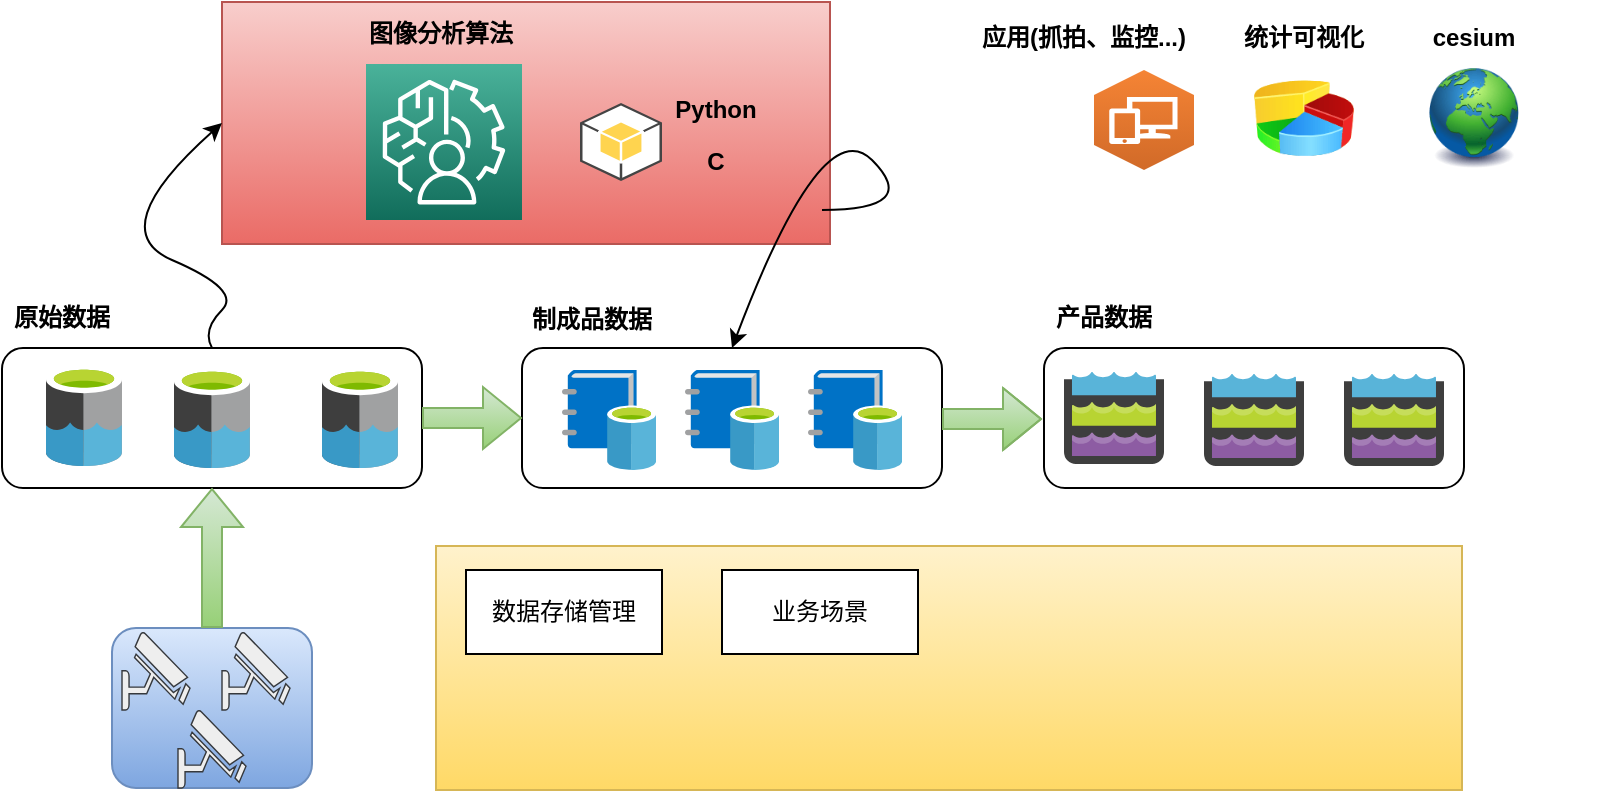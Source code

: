 <mxfile version="16.5.6" type="github">
  <diagram id="GWXwdRzhADtxgMUi1JtR" name="Page-1">
    <mxGraphModel dx="1038" dy="515" grid="1" gridSize="10" guides="1" tooltips="1" connect="1" arrows="1" fold="1" page="1" pageScale="1" pageWidth="827" pageHeight="1169" math="0" shadow="0">
      <root>
        <mxCell id="0" />
        <mxCell id="1" parent="0" />
        <mxCell id="_r5EK1MU1sbvii6KuYAE-59" value="" style="rounded=0;whiteSpace=wrap;html=1;fillColor=#f8cecc;gradientColor=#ea6b66;strokeColor=#b85450;" vertex="1" parent="1">
          <mxGeometry x="130" y="46" width="304" height="121" as="geometry" />
        </mxCell>
        <mxCell id="_r5EK1MU1sbvii6KuYAE-47" value="" style="rounded=1;whiteSpace=wrap;html=1;fillColor=#dae8fc;gradientColor=#7ea6e0;strokeColor=#6c8ebf;" vertex="1" parent="1">
          <mxGeometry x="75" y="359" width="100" height="80" as="geometry" />
        </mxCell>
        <mxCell id="_r5EK1MU1sbvii6KuYAE-3" value="" style="rounded=1;whiteSpace=wrap;html=1;" vertex="1" parent="1">
          <mxGeometry x="20" y="219" width="210" height="70" as="geometry" />
        </mxCell>
        <mxCell id="_r5EK1MU1sbvii6KuYAE-9" value="" style="rounded=1;whiteSpace=wrap;html=1;" vertex="1" parent="1">
          <mxGeometry x="280" y="219" width="210" height="70" as="geometry" />
        </mxCell>
        <mxCell id="_r5EK1MU1sbvii6KuYAE-13" value="" style="verticalAlign=top;verticalLabelPosition=bottom;labelPosition=center;align=center;html=1;outlineConnect=0;gradientDirection=north;strokeWidth=2;shape=mxgraph.networks.security_camera;fillColor=#eeeeee;strokeColor=#36393d;" vertex="1" parent="1">
          <mxGeometry x="80" y="361" width="34" height="39" as="geometry" />
        </mxCell>
        <mxCell id="_r5EK1MU1sbvii6KuYAE-16" value="原始数据" style="text;html=1;strokeColor=none;fillColor=none;align=center;verticalAlign=middle;whiteSpace=wrap;rounded=0;fontStyle=1" vertex="1" parent="1">
          <mxGeometry x="20" y="189" width="60" height="30" as="geometry" />
        </mxCell>
        <mxCell id="_r5EK1MU1sbvii6KuYAE-17" value="制成品数据" style="text;html=1;strokeColor=none;fillColor=none;align=center;verticalAlign=middle;whiteSpace=wrap;rounded=0;fontStyle=1" vertex="1" parent="1">
          <mxGeometry x="280" y="190" width="70" height="30" as="geometry" />
        </mxCell>
        <mxCell id="_r5EK1MU1sbvii6KuYAE-24" value="" style="rounded=1;whiteSpace=wrap;html=1;" vertex="1" parent="1">
          <mxGeometry x="541" y="219" width="210" height="70" as="geometry" />
        </mxCell>
        <mxCell id="_r5EK1MU1sbvii6KuYAE-28" value="产品数据" style="text;html=1;strokeColor=none;fillColor=none;align=center;verticalAlign=middle;whiteSpace=wrap;rounded=0;fontStyle=1" vertex="1" parent="1">
          <mxGeometry x="541" y="189" width="60" height="30" as="geometry" />
        </mxCell>
        <mxCell id="_r5EK1MU1sbvii6KuYAE-29" value="" style="image;html=1;image=img/lib/clip_art/finance/Pie_Chart_128x128.png" vertex="1" parent="1">
          <mxGeometry x="646" y="79" width="50" height="50" as="geometry" />
        </mxCell>
        <mxCell id="_r5EK1MU1sbvii6KuYAE-30" value="" style="outlineConnect=0;dashed=0;verticalLabelPosition=bottom;verticalAlign=top;align=center;html=1;shape=mxgraph.aws3.workspaces;fillColor=#D16A28;gradientColor=#F58435;gradientDirection=north;" vertex="1" parent="1">
          <mxGeometry x="566" y="80" width="50" height="50" as="geometry" />
        </mxCell>
        <mxCell id="_r5EK1MU1sbvii6KuYAE-31" value="应用(抓拍、监控...)" style="text;html=1;strokeColor=none;fillColor=none;align=center;verticalAlign=middle;whiteSpace=wrap;rounded=0;fontStyle=1" vertex="1" parent="1">
          <mxGeometry x="496" y="49" width="130" height="30" as="geometry" />
        </mxCell>
        <mxCell id="_r5EK1MU1sbvii6KuYAE-32" value="统计可视化" style="text;html=1;strokeColor=none;fillColor=none;align=center;verticalAlign=middle;whiteSpace=wrap;rounded=0;fontStyle=1" vertex="1" parent="1">
          <mxGeometry x="606" y="49" width="130" height="30" as="geometry" />
        </mxCell>
        <mxCell id="_r5EK1MU1sbvii6KuYAE-33" value="" style="image;html=1;image=img/lib/clip_art/general/Earth_globe_128x128.png" vertex="1" parent="1">
          <mxGeometry x="731" y="79" width="50" height="50" as="geometry" />
        </mxCell>
        <mxCell id="_r5EK1MU1sbvii6KuYAE-35" value="cesium" style="text;html=1;strokeColor=none;fillColor=none;align=center;verticalAlign=middle;whiteSpace=wrap;rounded=0;fontStyle=1" vertex="1" parent="1">
          <mxGeometry x="691" y="49" width="130" height="30" as="geometry" />
        </mxCell>
        <mxCell id="_r5EK1MU1sbvii6KuYAE-37" value="" style="sketch=0;aspect=fixed;html=1;points=[];align=center;image;fontSize=12;image=img/lib/mscae/Data_Lake.svg;" vertex="1" parent="1">
          <mxGeometry x="42" y="228" width="38" height="50" as="geometry" />
        </mxCell>
        <mxCell id="_r5EK1MU1sbvii6KuYAE-38" value="" style="sketch=0;aspect=fixed;html=1;points=[];align=center;image;fontSize=12;image=img/lib/mscae/Data_Lake.svg;" vertex="1" parent="1">
          <mxGeometry x="106" y="229" width="38" height="50" as="geometry" />
        </mxCell>
        <mxCell id="_r5EK1MU1sbvii6KuYAE-39" value="" style="sketch=0;aspect=fixed;html=1;points=[];align=center;image;fontSize=12;image=img/lib/mscae/Data_Lake.svg;" vertex="1" parent="1">
          <mxGeometry x="180" y="229" width="38" height="50" as="geometry" />
        </mxCell>
        <mxCell id="_r5EK1MU1sbvii6KuYAE-41" value="" style="sketch=0;aspect=fixed;html=1;points=[];align=center;image;fontSize=12;image=img/lib/mscae/Data_Catalog.svg;" vertex="1" parent="1">
          <mxGeometry x="300" y="230" width="47" height="50" as="geometry" />
        </mxCell>
        <mxCell id="_r5EK1MU1sbvii6KuYAE-42" value="" style="sketch=0;aspect=fixed;html=1;points=[];align=center;image;fontSize=12;image=img/lib/mscae/Data_Catalog.svg;" vertex="1" parent="1">
          <mxGeometry x="361.5" y="230" width="47" height="50" as="geometry" />
        </mxCell>
        <mxCell id="_r5EK1MU1sbvii6KuYAE-43" value="" style="sketch=0;aspect=fixed;html=1;points=[];align=center;image;fontSize=12;image=img/lib/mscae/Data_Catalog.svg;" vertex="1" parent="1">
          <mxGeometry x="423" y="230" width="47" height="50" as="geometry" />
        </mxCell>
        <mxCell id="_r5EK1MU1sbvii6KuYAE-44" value="" style="sketch=0;aspect=fixed;html=1;points=[];align=center;image;fontSize=12;image=img/lib/mscae/Data_Lake_Storage.svg;" vertex="1" parent="1">
          <mxGeometry x="551" y="231" width="50" height="46" as="geometry" />
        </mxCell>
        <mxCell id="_r5EK1MU1sbvii6KuYAE-45" value="" style="sketch=0;aspect=fixed;html=1;points=[];align=center;image;fontSize=12;image=img/lib/mscae/Data_Lake_Storage.svg;" vertex="1" parent="1">
          <mxGeometry x="621" y="232" width="50" height="46" as="geometry" />
        </mxCell>
        <mxCell id="_r5EK1MU1sbvii6KuYAE-46" value="" style="sketch=0;aspect=fixed;html=1;points=[];align=center;image;fontSize=12;image=img/lib/mscae/Data_Lake_Storage.svg;" vertex="1" parent="1">
          <mxGeometry x="691" y="232" width="50" height="46" as="geometry" />
        </mxCell>
        <mxCell id="_r5EK1MU1sbvii6KuYAE-49" value="图像分析算法" style="text;html=1;strokeColor=none;fillColor=none;align=center;verticalAlign=middle;whiteSpace=wrap;rounded=0;fontStyle=1" vertex="1" parent="1">
          <mxGeometry x="199" y="46" width="81" height="31" as="geometry" />
        </mxCell>
        <mxCell id="_r5EK1MU1sbvii6KuYAE-51" value="" style="sketch=0;points=[[0,0,0],[0.25,0,0],[0.5,0,0],[0.75,0,0],[1,0,0],[0,1,0],[0.25,1,0],[0.5,1,0],[0.75,1,0],[1,1,0],[0,0.25,0],[0,0.5,0],[0,0.75,0],[1,0.25,0],[1,0.5,0],[1,0.75,0]];outlineConnect=0;fontColor=#232F3E;gradientColor=#4AB29A;gradientDirection=north;fillColor=#116D5B;strokeColor=#ffffff;dashed=0;verticalLabelPosition=bottom;verticalAlign=top;align=center;html=1;fontSize=12;fontStyle=0;aspect=fixed;shape=mxgraph.aws4.resourceIcon;resIcon=mxgraph.aws4.augmented_ai;" vertex="1" parent="1">
          <mxGeometry x="202" y="77" width="78" height="78" as="geometry" />
        </mxCell>
        <mxCell id="_r5EK1MU1sbvii6KuYAE-52" value="" style="outlineConnect=0;dashed=0;verticalLabelPosition=bottom;verticalAlign=top;align=center;html=1;shape=mxgraph.aws3.android;fillColor=#FFD44F;gradientColor=none;" vertex="1" parent="1">
          <mxGeometry x="309" y="96.5" width="41" height="39" as="geometry" />
        </mxCell>
        <mxCell id="_r5EK1MU1sbvii6KuYAE-53" value="Python" style="text;html=1;strokeColor=none;fillColor=none;align=center;verticalAlign=middle;whiteSpace=wrap;rounded=0;fontStyle=1" vertex="1" parent="1">
          <mxGeometry x="347" y="85" width="60" height="30" as="geometry" />
        </mxCell>
        <mxCell id="_r5EK1MU1sbvii6KuYAE-54" value="C" style="text;html=1;strokeColor=none;fillColor=none;align=center;verticalAlign=middle;whiteSpace=wrap;rounded=0;fontStyle=1" vertex="1" parent="1">
          <mxGeometry x="347" y="116" width="60" height="19" as="geometry" />
        </mxCell>
        <mxCell id="_r5EK1MU1sbvii6KuYAE-70" value="" style="curved=1;endArrow=classic;html=1;rounded=0;exitX=0.5;exitY=0;exitDx=0;exitDy=0;entryX=0;entryY=0.5;entryDx=0;entryDy=0;" edge="1" parent="1" source="_r5EK1MU1sbvii6KuYAE-3" target="_r5EK1MU1sbvii6KuYAE-59">
          <mxGeometry width="50" height="50" relative="1" as="geometry">
            <mxPoint x="70" y="210" as="sourcePoint" />
            <mxPoint x="120" y="160" as="targetPoint" />
            <Array as="points">
              <mxPoint x="120" y="210" />
              <mxPoint x="140" y="190" />
              <mxPoint x="70" y="160" />
            </Array>
          </mxGeometry>
        </mxCell>
        <mxCell id="_r5EK1MU1sbvii6KuYAE-71" value="" style="shape=flexArrow;endArrow=classic;html=1;rounded=0;exitX=0.5;exitY=0;exitDx=0;exitDy=0;entryX=0.5;entryY=1;entryDx=0;entryDy=0;fillColor=#d5e8d4;strokeColor=#82b366;gradientColor=#97d077;" edge="1" parent="1" source="_r5EK1MU1sbvii6KuYAE-47" target="_r5EK1MU1sbvii6KuYAE-3">
          <mxGeometry width="50" height="50" relative="1" as="geometry">
            <mxPoint x="90" y="350" as="sourcePoint" />
            <mxPoint x="140" y="300" as="targetPoint" />
          </mxGeometry>
        </mxCell>
        <mxCell id="_r5EK1MU1sbvii6KuYAE-72" value="" style="shape=flexArrow;endArrow=classic;html=1;rounded=0;exitX=1;exitY=0.5;exitDx=0;exitDy=0;entryX=0;entryY=0.5;entryDx=0;entryDy=0;fillColor=#d5e8d4;gradientColor=#97d077;strokeColor=#82b366;" edge="1" parent="1" source="_r5EK1MU1sbvii6KuYAE-3" target="_r5EK1MU1sbvii6KuYAE-9">
          <mxGeometry width="50" height="50" relative="1" as="geometry">
            <mxPoint x="240" y="350" as="sourcePoint" />
            <mxPoint x="290" y="300" as="targetPoint" />
          </mxGeometry>
        </mxCell>
        <mxCell id="_r5EK1MU1sbvii6KuYAE-74" value="" style="curved=1;endArrow=classic;html=1;rounded=0;entryX=0.5;entryY=0;entryDx=0;entryDy=0;" edge="1" parent="1" target="_r5EK1MU1sbvii6KuYAE-9">
          <mxGeometry width="50" height="50" relative="1" as="geometry">
            <mxPoint x="430" y="150" as="sourcePoint" />
            <mxPoint x="480" y="100" as="targetPoint" />
            <Array as="points">
              <mxPoint x="480" y="150" />
              <mxPoint x="430" y="100" />
            </Array>
          </mxGeometry>
        </mxCell>
        <mxCell id="_r5EK1MU1sbvii6KuYAE-75" value="" style="shape=flexArrow;endArrow=classic;html=1;rounded=0;exitX=1;exitY=0.5;exitDx=0;exitDy=0;entryX=0;entryY=0.5;entryDx=0;entryDy=0;fillColor=#d5e8d4;gradientColor=#97d077;strokeColor=#82b366;" edge="1" parent="1">
          <mxGeometry width="50" height="50" relative="1" as="geometry">
            <mxPoint x="490" y="254.5" as="sourcePoint" />
            <mxPoint x="540" y="254.5" as="targetPoint" />
            <Array as="points">
              <mxPoint x="760" y="254.5" />
            </Array>
          </mxGeometry>
        </mxCell>
        <mxCell id="_r5EK1MU1sbvii6KuYAE-77" value="" style="verticalAlign=top;verticalLabelPosition=bottom;labelPosition=center;align=center;html=1;outlineConnect=0;gradientDirection=north;strokeWidth=2;shape=mxgraph.networks.security_camera;fillColor=#eeeeee;strokeColor=#36393d;" vertex="1" parent="1">
          <mxGeometry x="130" y="361" width="34" height="39" as="geometry" />
        </mxCell>
        <mxCell id="_r5EK1MU1sbvii6KuYAE-78" value="" style="verticalAlign=top;verticalLabelPosition=bottom;labelPosition=center;align=center;html=1;outlineConnect=0;gradientDirection=north;strokeWidth=2;shape=mxgraph.networks.security_camera;fillColor=#eeeeee;strokeColor=#36393d;" vertex="1" parent="1">
          <mxGeometry x="108" y="400" width="34" height="39" as="geometry" />
        </mxCell>
        <mxCell id="_r5EK1MU1sbvii6KuYAE-80" value="" style="rounded=0;whiteSpace=wrap;html=1;fillColor=#fff2cc;gradientColor=#ffd966;strokeColor=#d6b656;" vertex="1" parent="1">
          <mxGeometry x="237" y="318" width="513" height="122" as="geometry" />
        </mxCell>
        <mxCell id="_r5EK1MU1sbvii6KuYAE-81" value="数据存储管理" style="rounded=0;whiteSpace=wrap;html=1;" vertex="1" parent="1">
          <mxGeometry x="252" y="330" width="98" height="42" as="geometry" />
        </mxCell>
        <mxCell id="_r5EK1MU1sbvii6KuYAE-82" value="业务场景" style="rounded=0;whiteSpace=wrap;html=1;" vertex="1" parent="1">
          <mxGeometry x="380" y="330" width="98" height="42" as="geometry" />
        </mxCell>
      </root>
    </mxGraphModel>
  </diagram>
</mxfile>
